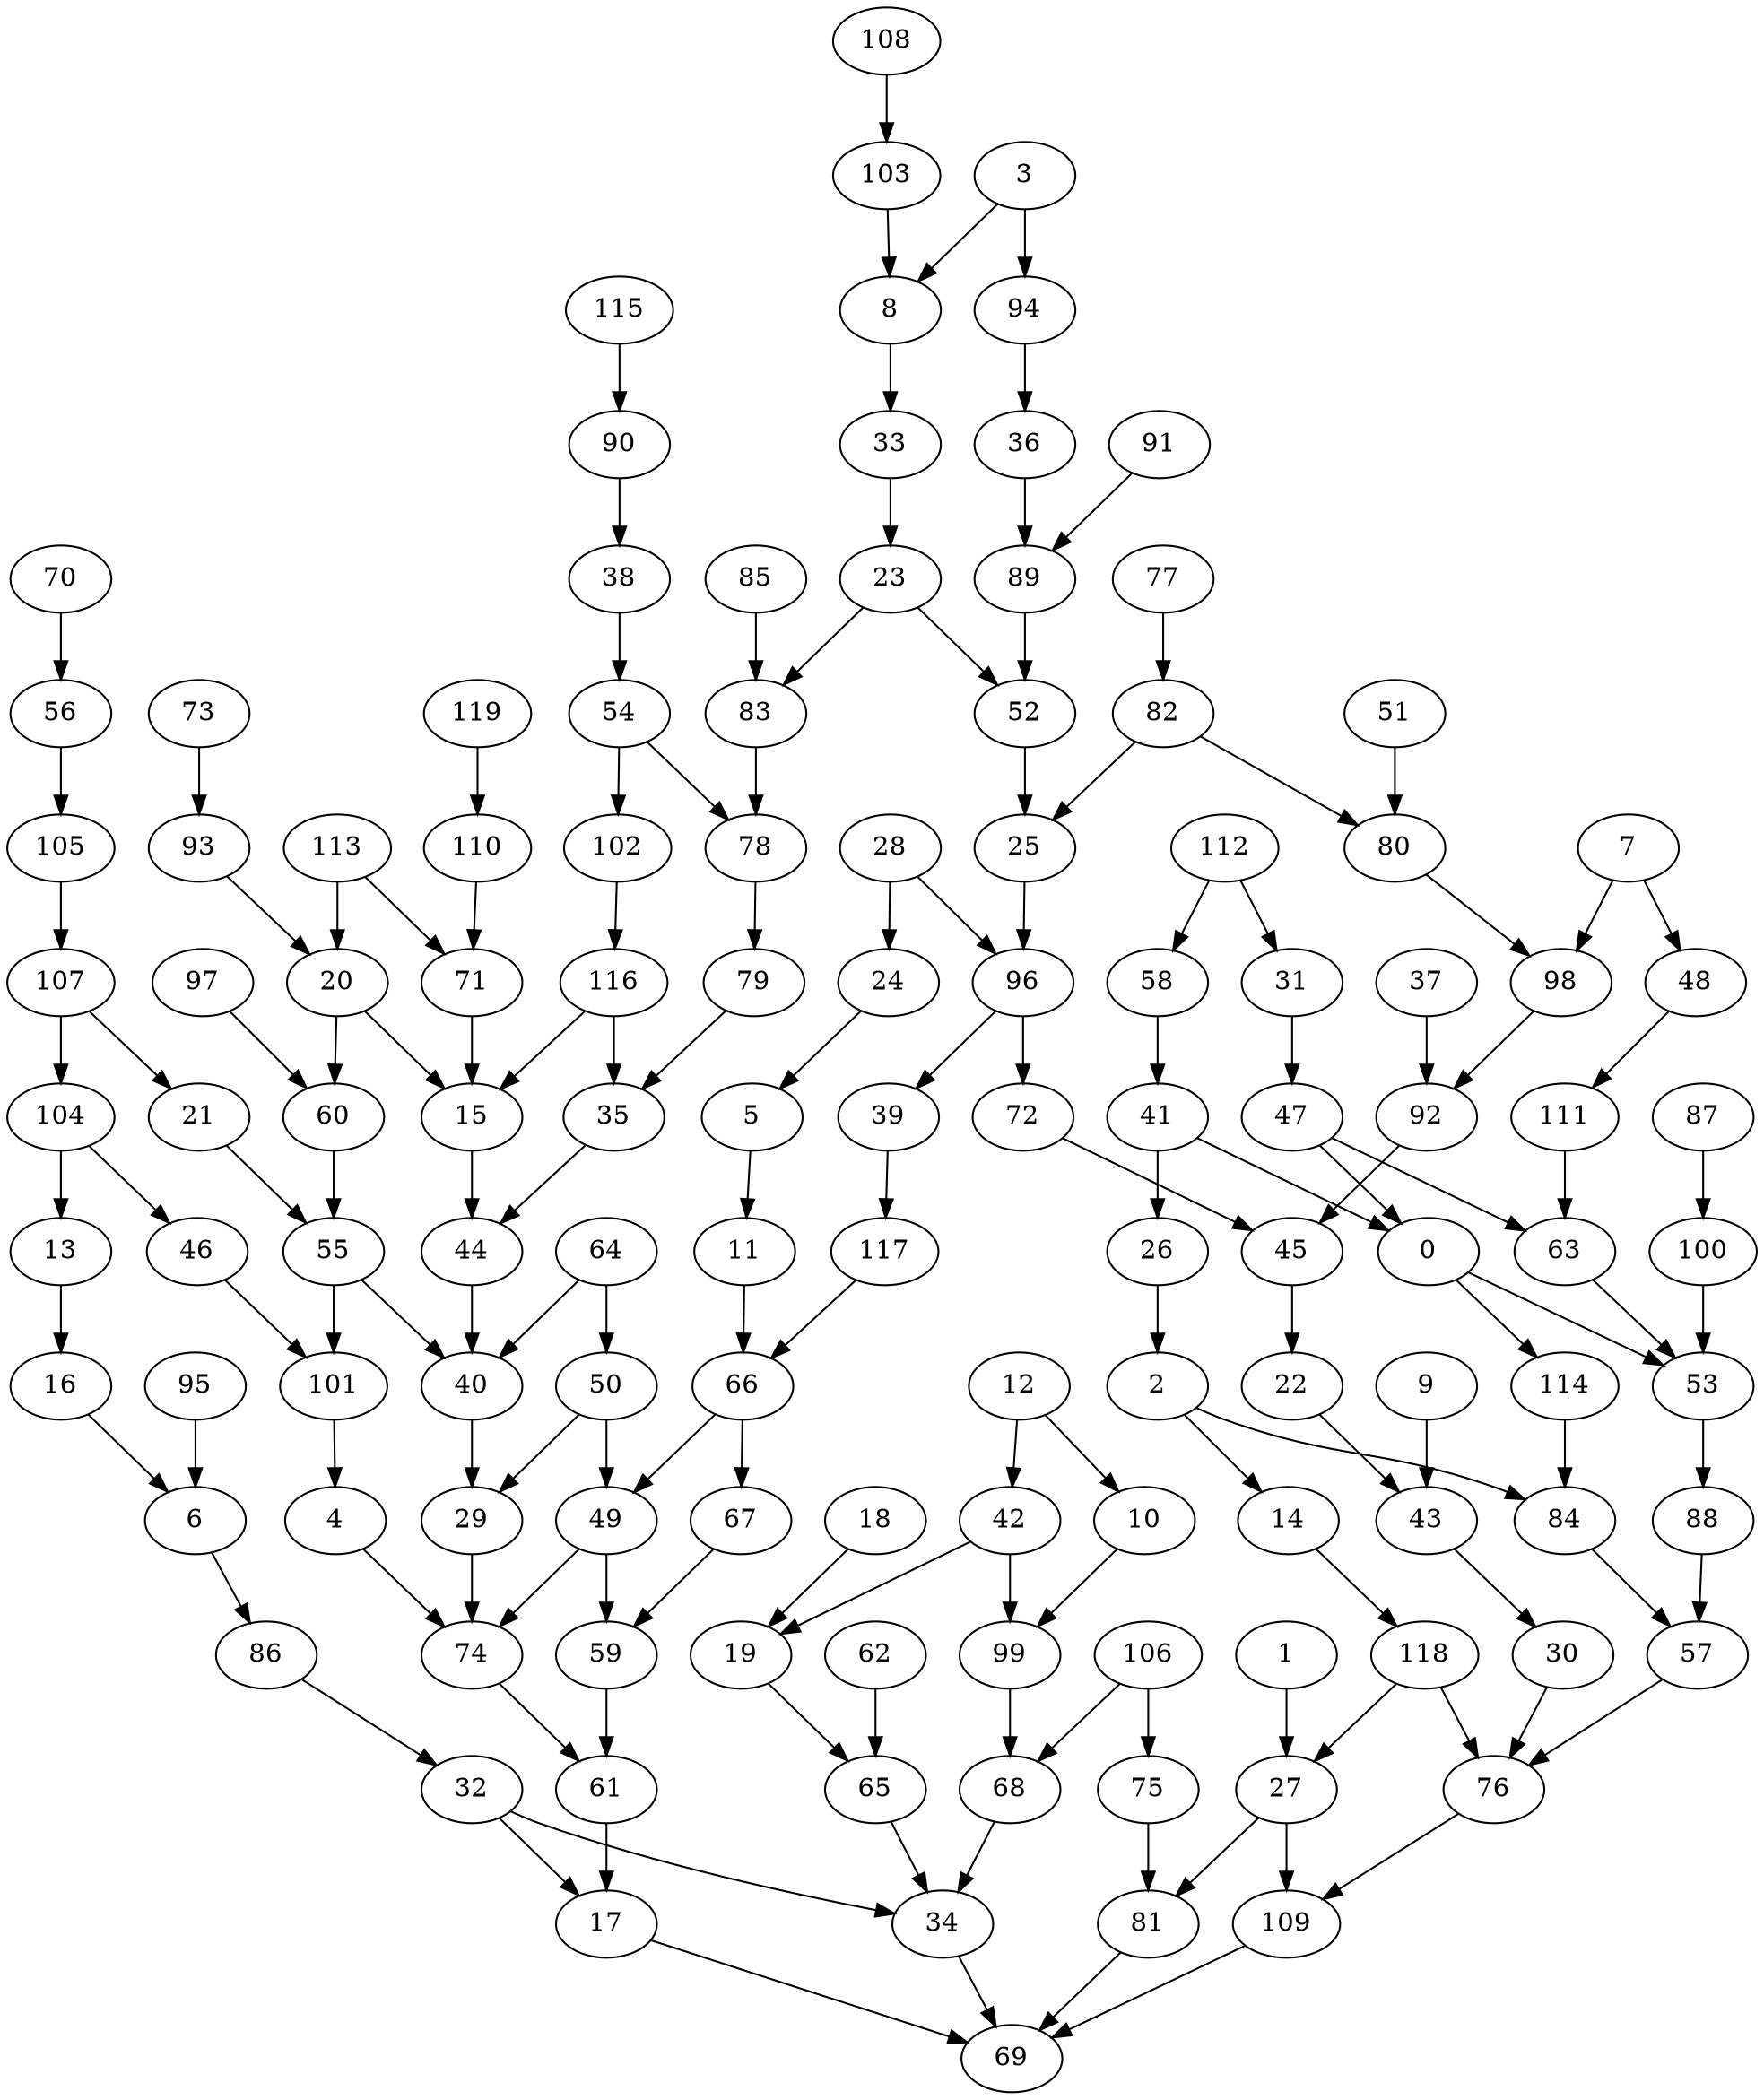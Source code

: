 strict digraph "" {
	0 -> 53;
	0 -> 114;
	41 -> 0;
	41 -> 26;
	47 -> 0;
	47 -> 63;
	2 -> 14;
	2 -> 84;
	26 -> 2;
	4 -> 74;
	101 -> 4;
	5 -> 11;
	24 -> 5;
	6 -> 86;
	16 -> 6;
	95 -> 6;
	8 -> 33;
	3 -> 8;
	3 -> 94;
	103 -> 8;
	10 -> 99;
	12 -> 10;
	12 -> 42;
	11 -> 66;
	13 -> 16;
	104 -> 13;
	104 -> 46;
	14 -> 118;
	15 -> 44;
	20 -> 15;
	20 -> 60;
	71 -> 15;
	116 -> 15;
	116 -> 35;
	17 -> 69;
	32 -> 17;
	32 -> 34;
	61 -> 17;
	19 -> 65;
	18 -> 19;
	42 -> 19;
	42 -> 99;
	93 -> 20;
	113 -> 20;
	113 -> 71;
	21 -> 55;
	107 -> 104;
	107 -> 21;
	22 -> 43;
	45 -> 22;
	23 -> 52;
	23 -> 83;
	33 -> 23;
	28 -> 24;
	28 -> 96;
	25 -> 96;
	52 -> 25;
	82 -> 25;
	82 -> 80;
	27 -> 81;
	27 -> 109;
	1 -> 27;
	118 -> 27;
	118 -> 76;
	29 -> 74;
	40 -> 29;
	50 -> 29;
	50 -> 49;
	30 -> 76;
	43 -> 30;
	31 -> 47;
	112 -> 31;
	112 -> 58;
	86 -> 32;
	34 -> 69;
	65 -> 34;
	68 -> 34;
	35 -> 44;
	79 -> 35;
	36 -> 89;
	94 -> 36;
	38 -> 54;
	90 -> 38;
	39 -> 117;
	96 -> 39;
	96 -> 72;
	44 -> 40;
	55 -> 101;
	55 -> 40;
	64 -> 40;
	64 -> 50;
	58 -> 41;
	9 -> 43;
	72 -> 45;
	92 -> 45;
	46 -> 101;
	48 -> 111;
	7 -> 48;
	7 -> 98;
	49 -> 59;
	49 -> 74;
	66 -> 49;
	66 -> 67;
	89 -> 52;
	53 -> 88;
	63 -> 53;
	100 -> 53;
	54 -> 78;
	54 -> 102;
	60 -> 55;
	56 -> 105;
	70 -> 56;
	57 -> 76;
	84 -> 57;
	88 -> 57;
	59 -> 61;
	67 -> 59;
	97 -> 60;
	74 -> 61;
	111 -> 63;
	62 -> 65;
	117 -> 66;
	99 -> 68;
	106 -> 68;
	106 -> 75;
	81 -> 69;
	109 -> 69;
	110 -> 71;
	75 -> 81;
	76 -> 109;
	78 -> 79;
	83 -> 78;
	80 -> 98;
	51 -> 80;
	77 -> 82;
	85 -> 83;
	114 -> 84;
	91 -> 89;
	115 -> 90;
	37 -> 92;
	98 -> 92;
	73 -> 93;
	87 -> 100;
	102 -> 116;
	108 -> 103;
	105 -> 107;
	119 -> 110;
}
